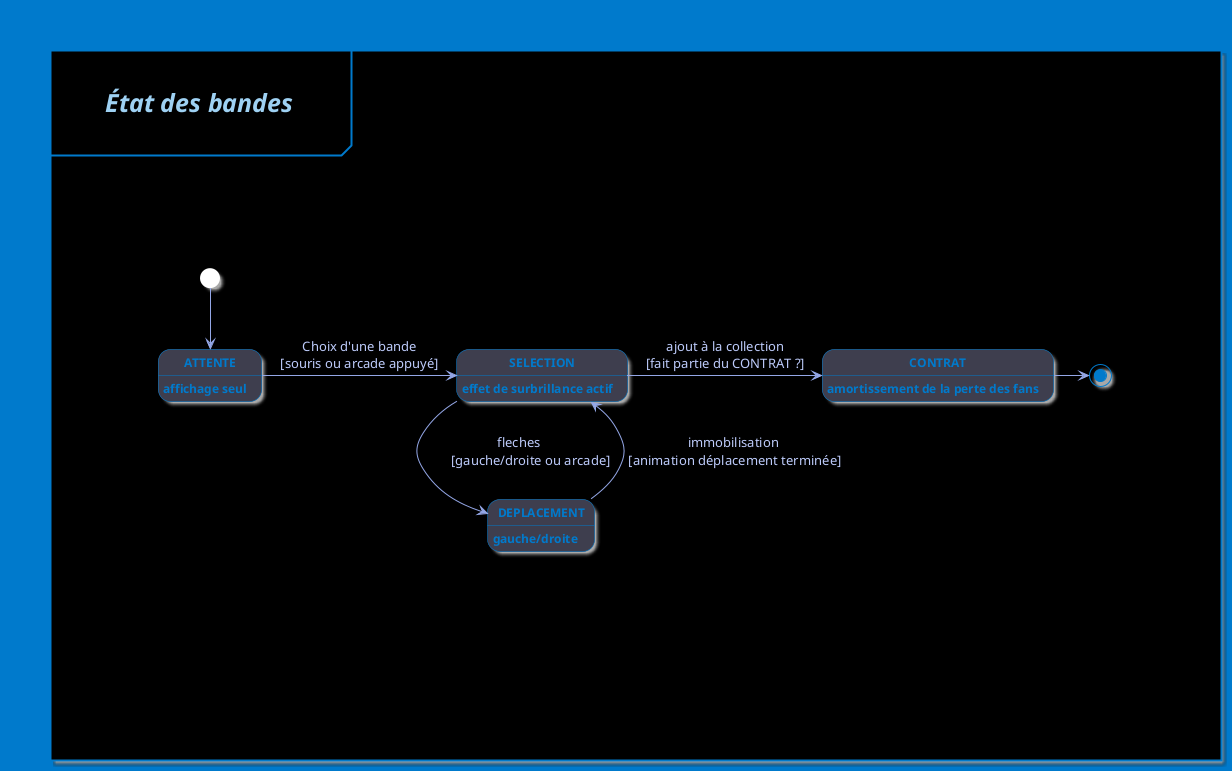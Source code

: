 @startuml "État des bandes"
' Définir le style global
skinparam {
    backgroundColor 007acc
    shadowing true
    FontName "Consolas"
    ArrowColor 94a7e7ff
    ArrowFontColor bdcbfbff
    StartColor 007acc
    EndColor bdcbfb
}
' Style pour les states
skinparam state {
    BackgroundColor 3e3e4eff
    fontColor 007acc
    BorderColor 007acc
    FontName "Consolas"
    FontSize 12
    FontStyle bold
}
<style>
mainframe {
  LineColor 007acc
  LineThickness 2.0
  FontColor 9ed1f3ff
  FontSize 25
  FontStyle italic
  Margin 50
  Padding 100
  backgroundColor black
}
</style>
mainframe \n\t**État des bandes**\t\n

    state ATTENTE : affichage seul
    state SELECTION : effet de surbrillance actif
    state DEPLACEMENT : gauche/droite
    state CONTRAT : amortissement de la perte des fans

    [*] #White --> ATTENTE
    ATTENTE -> SELECTION : Choix d'une bande\n[souris ou arcade appuyé]
    SELECTION -> DEPLACEMENT : fleches\n\t[gauche/droite ou arcade]\t
    DEPLACEMENT --> SELECTION :immobilisation\n [animation déplacement terminée]
    SELECTION -> CONTRAT :ajout à la collection\n[fait partie du CONTRAT ?]
    CONTRAT -> [*] #007acc
@enduml